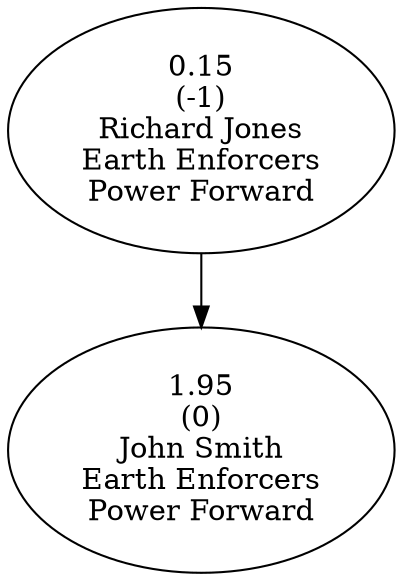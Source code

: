 digraph AVLTree {
    node48 [label="0.15\n(-1)\nRichard Jones\nEarth Enforcers\nPower Forward"];
    node49 [label="1.95\n(0)\nJohn Smith\nEarth Enforcers\nPower Forward"];
    node48 -> node49;
}
